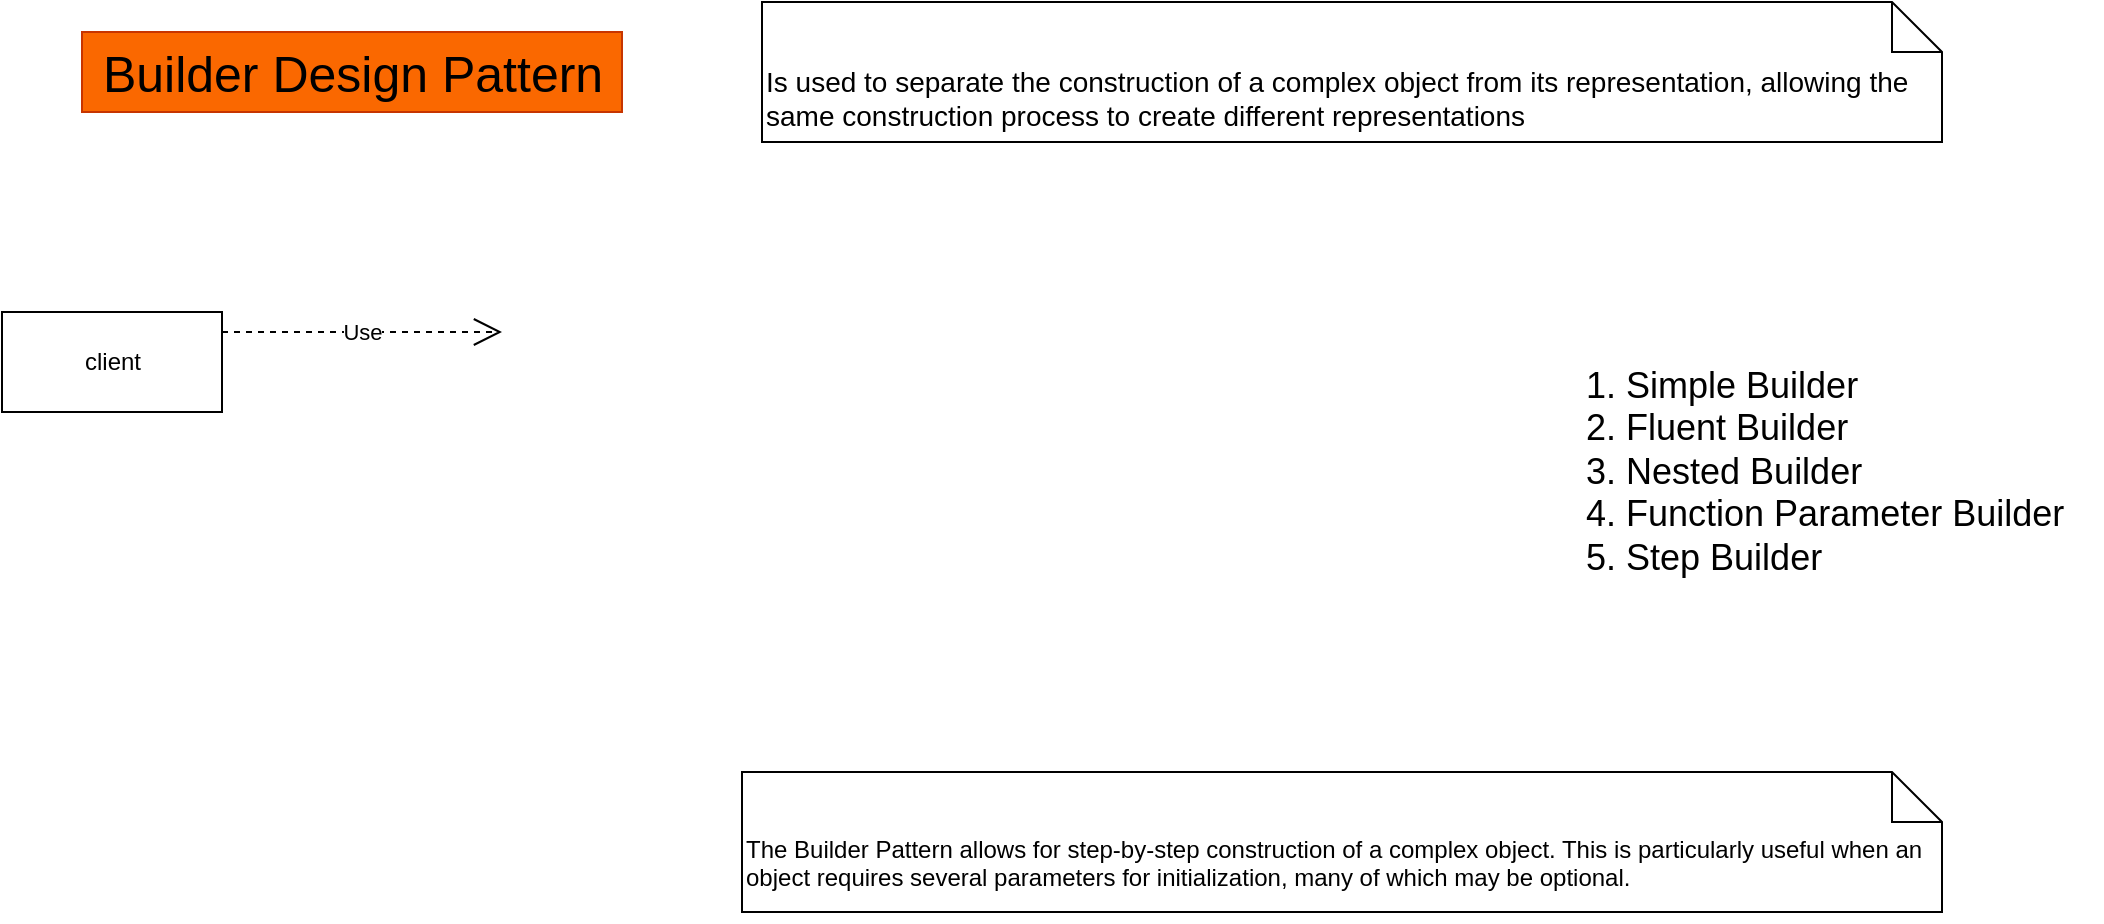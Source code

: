 <mxfile>
    <diagram id="bpbkTxAe3MsM5qXTKhsR" name="Page-1">
        <mxGraphModel dx="1265" dy="475" grid="1" gridSize="10" guides="1" tooltips="1" connect="1" arrows="1" fold="1" page="1" pageScale="1" pageWidth="1100" pageHeight="850" math="0" shadow="0">
            <root>
                <mxCell id="0"/>
                <mxCell id="1" parent="0"/>
                <mxCell id="154" value="Builder Design Pattern" style="text;html=1;align=center;verticalAlign=middle;resizable=1;points=[];autosize=1;strokeColor=#C73500;fillColor=#fa6800;fontColor=#000000;fontSize=25;movable=1;rotatable=1;deletable=1;editable=1;connectable=1;" parent="1" vertex="1">
                    <mxGeometry x="80" y="40" width="270" height="40" as="geometry"/>
                </mxCell>
                <mxCell id="201" value="&lt;span style=&quot;font-size: 14px;&quot;&gt;Is used to separate the construction of a complex object from its representation, allowing the same construction process to create different representations&lt;/span&gt;" style="shape=note2;boundedLbl=1;whiteSpace=wrap;html=1;size=25;verticalAlign=top;align=left;movable=1;resizable=1;rotatable=1;deletable=1;editable=1;connectable=1;" parent="1" vertex="1">
                    <mxGeometry x="420" y="25" width="590" height="70" as="geometry"/>
                </mxCell>
                <mxCell id="360" value="" style="shape=image;verticalLabelPosition=bottom;labelBackgroundColor=default;verticalAlign=top;aspect=fixed;imageAspect=0;image=https://www.dofactory.com/img/diagrams/net/builder.png;" parent="1" vertex="1">
                    <mxGeometry x="290" y="160" width="495.06" height="209" as="geometry"/>
                </mxCell>
                <mxCell id="361" value="client" style="html=1;" parent="1" vertex="1">
                    <mxGeometry x="40" y="180" width="110" height="50" as="geometry"/>
                </mxCell>
                <mxCell id="362" value="Use" style="endArrow=open;endSize=12;dashed=1;html=1;" parent="1" edge="1">
                    <mxGeometry width="160" relative="1" as="geometry">
                        <mxPoint x="150" y="190" as="sourcePoint"/>
                        <mxPoint x="290" y="190" as="targetPoint"/>
                    </mxGeometry>
                </mxCell>
                <mxCell id="363" value="&lt;font style=&quot;font-size: 18px;&quot;&gt;1. Simple Builder&lt;br&gt;2. Fluent Builder&lt;br&gt;3. Nested Builder&lt;br&gt;4. Function Parameter Builder&lt;br&gt;5. Step Builder&amp;nbsp;&lt;/font&gt;" style="text;html=1;align=left;verticalAlign=middle;resizable=0;points=[];autosize=1;strokeColor=none;fillColor=none;" parent="1" vertex="1">
                    <mxGeometry x="830" y="200" width="260" height="120" as="geometry"/>
                </mxCell>
                <mxCell id="364" value="&lt;div&gt;The Builder Pattern allows for step-by-step construction of a complex object. This is particularly useful when an object requires several parameters for initialization, many of which may be optional.&lt;/div&gt;&lt;div&gt;&lt;br&gt;&lt;/div&gt;" style="shape=note2;boundedLbl=1;whiteSpace=wrap;html=1;size=25;verticalAlign=top;align=left;" vertex="1" parent="1">
                    <mxGeometry x="410" y="410" width="600" height="70" as="geometry"/>
                </mxCell>
            </root>
        </mxGraphModel>
    </diagram>
</mxfile>